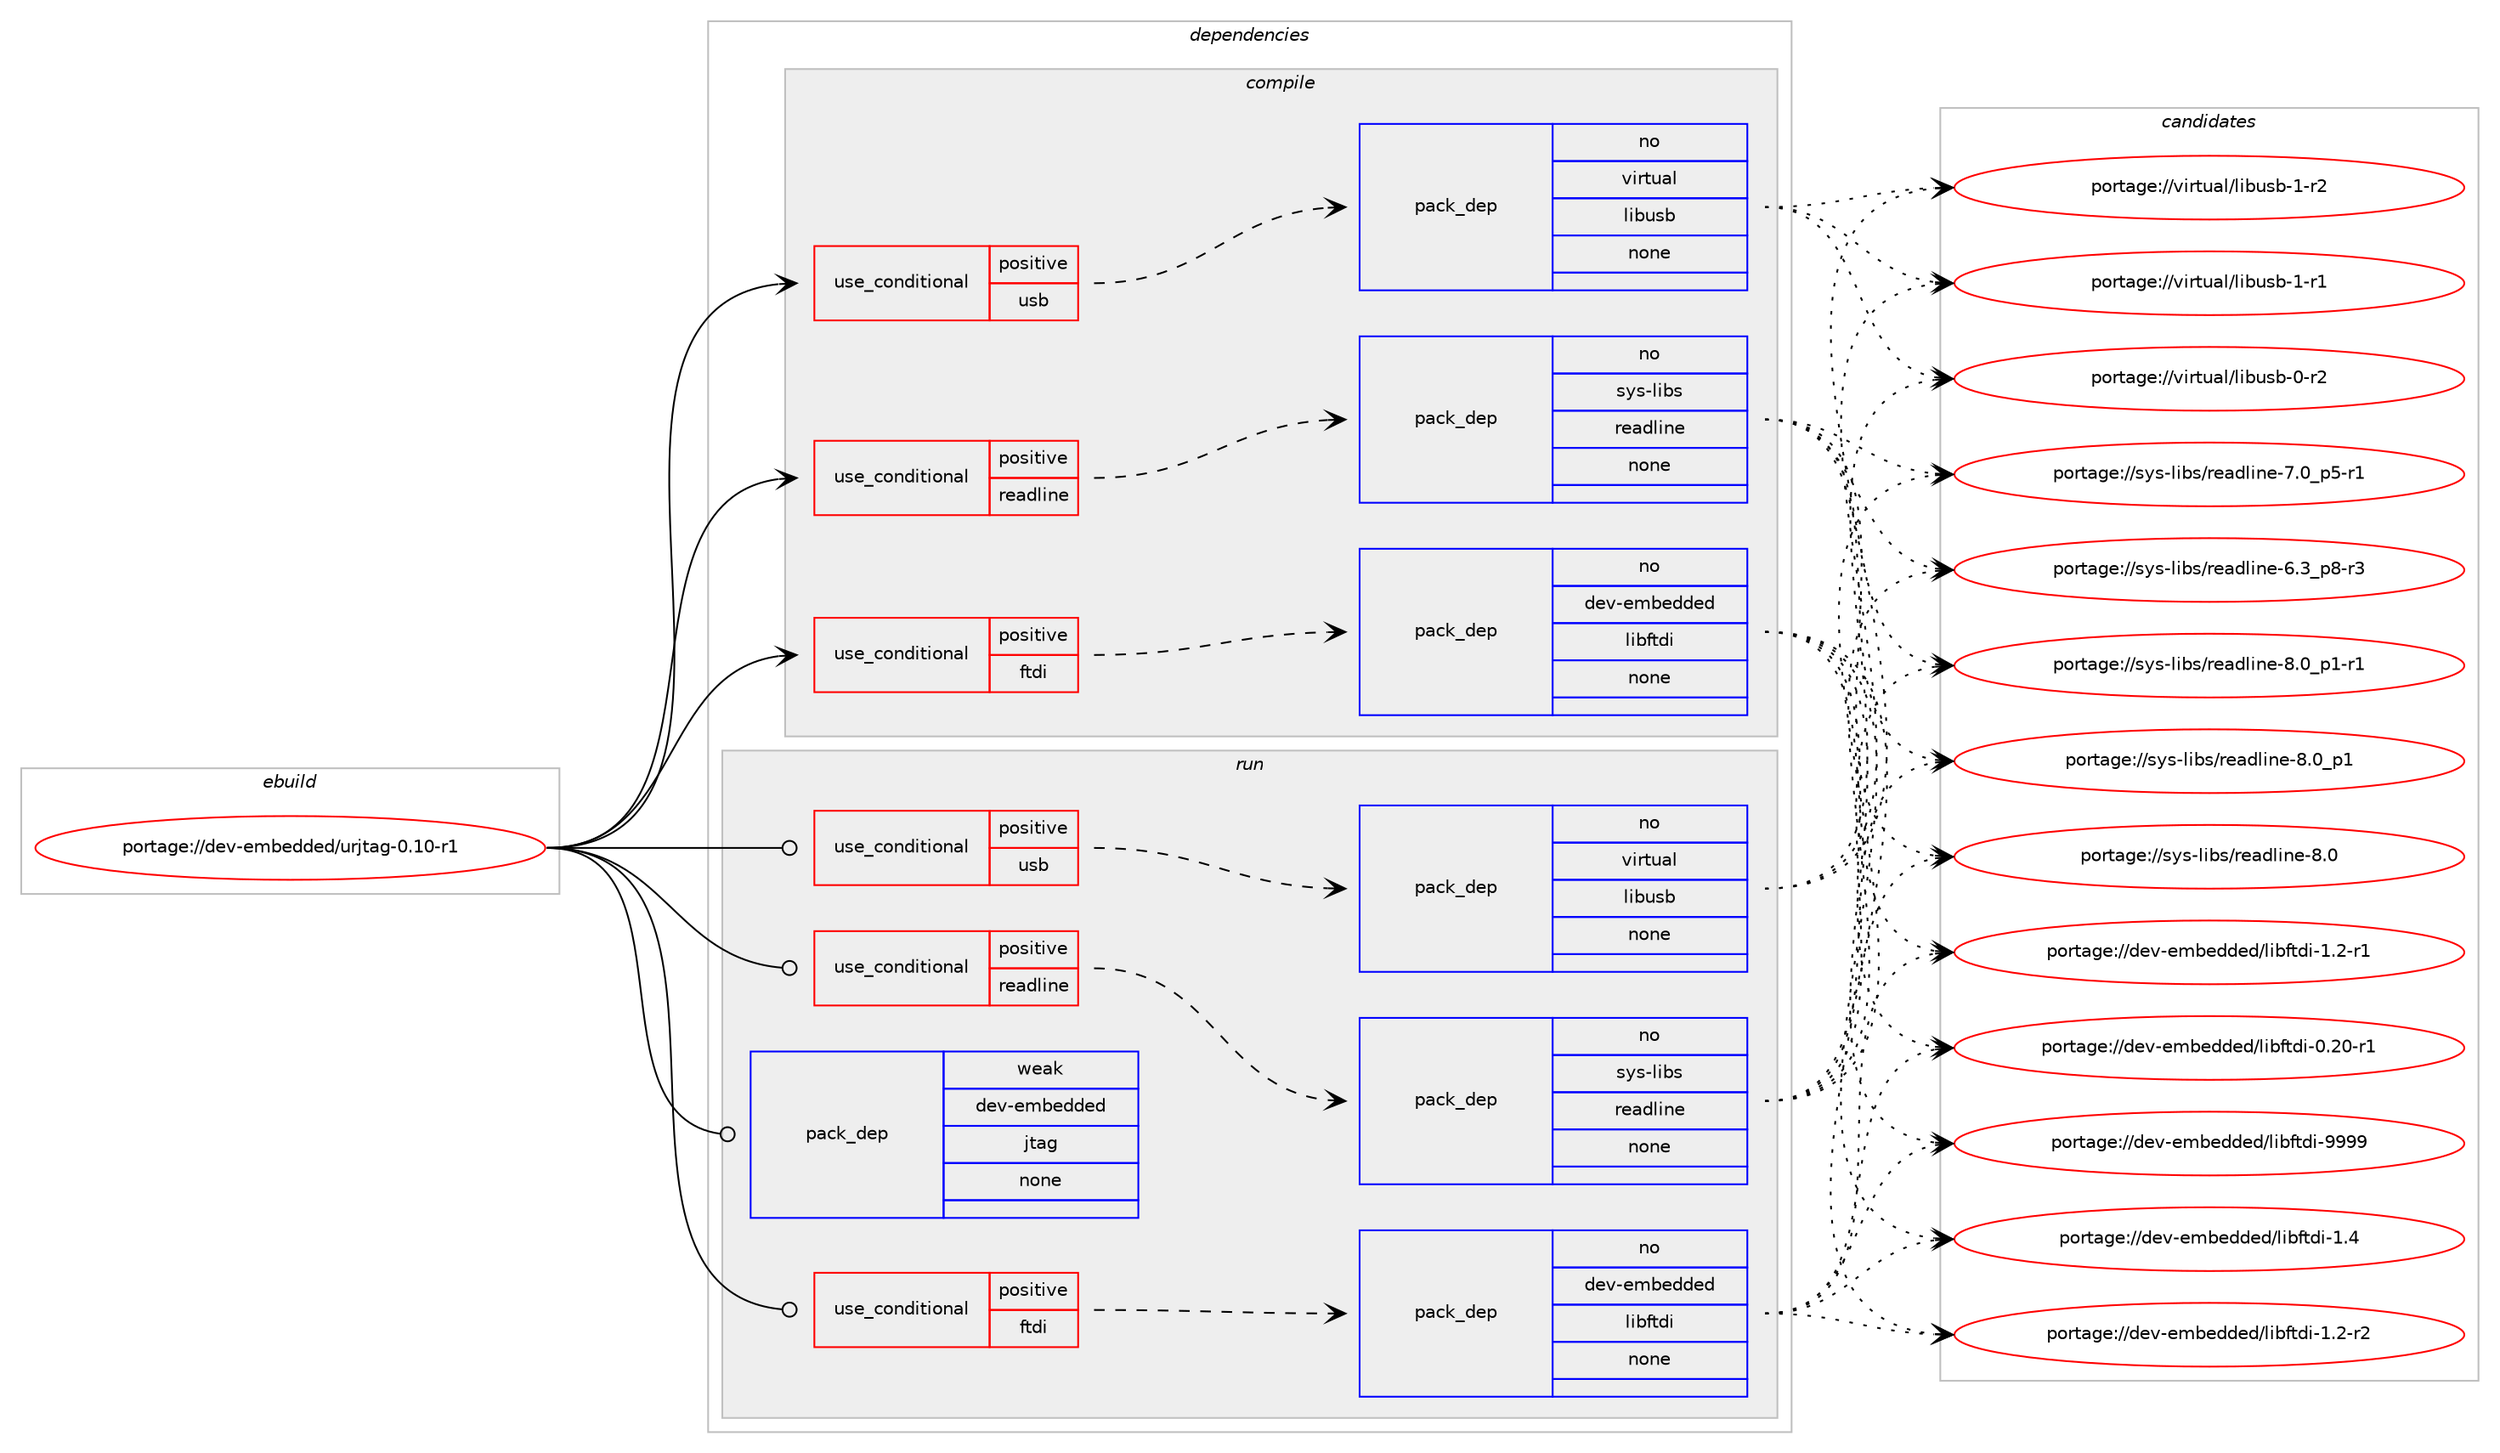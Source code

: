digraph prolog {

# *************
# Graph options
# *************

newrank=true;
concentrate=true;
compound=true;
graph [rankdir=LR,fontname=Helvetica,fontsize=10,ranksep=1.5];#, ranksep=2.5, nodesep=0.2];
edge  [arrowhead=vee];
node  [fontname=Helvetica,fontsize=10];

# **********
# The ebuild
# **********

subgraph cluster_leftcol {
color=gray;
rank=same;
label=<<i>ebuild</i>>;
id [label="portage://dev-embedded/urjtag-0.10-r1", color=red, width=4, href="../dev-embedded/urjtag-0.10-r1.svg"];
}

# ****************
# The dependencies
# ****************

subgraph cluster_midcol {
color=gray;
label=<<i>dependencies</i>>;
subgraph cluster_compile {
fillcolor="#eeeeee";
style=filled;
label=<<i>compile</i>>;
subgraph cond135625 {
dependency575335 [label=<<TABLE BORDER="0" CELLBORDER="1" CELLSPACING="0" CELLPADDING="4"><TR><TD ROWSPAN="3" CELLPADDING="10">use_conditional</TD></TR><TR><TD>positive</TD></TR><TR><TD>ftdi</TD></TR></TABLE>>, shape=none, color=red];
subgraph pack432561 {
dependency575336 [label=<<TABLE BORDER="0" CELLBORDER="1" CELLSPACING="0" CELLPADDING="4" WIDTH="220"><TR><TD ROWSPAN="6" CELLPADDING="30">pack_dep</TD></TR><TR><TD WIDTH="110">no</TD></TR><TR><TD>dev-embedded</TD></TR><TR><TD>libftdi</TD></TR><TR><TD>none</TD></TR><TR><TD></TD></TR></TABLE>>, shape=none, color=blue];
}
dependency575335:e -> dependency575336:w [weight=20,style="dashed",arrowhead="vee"];
}
id:e -> dependency575335:w [weight=20,style="solid",arrowhead="vee"];
subgraph cond135626 {
dependency575337 [label=<<TABLE BORDER="0" CELLBORDER="1" CELLSPACING="0" CELLPADDING="4"><TR><TD ROWSPAN="3" CELLPADDING="10">use_conditional</TD></TR><TR><TD>positive</TD></TR><TR><TD>readline</TD></TR></TABLE>>, shape=none, color=red];
subgraph pack432562 {
dependency575338 [label=<<TABLE BORDER="0" CELLBORDER="1" CELLSPACING="0" CELLPADDING="4" WIDTH="220"><TR><TD ROWSPAN="6" CELLPADDING="30">pack_dep</TD></TR><TR><TD WIDTH="110">no</TD></TR><TR><TD>sys-libs</TD></TR><TR><TD>readline</TD></TR><TR><TD>none</TD></TR><TR><TD></TD></TR></TABLE>>, shape=none, color=blue];
}
dependency575337:e -> dependency575338:w [weight=20,style="dashed",arrowhead="vee"];
}
id:e -> dependency575337:w [weight=20,style="solid",arrowhead="vee"];
subgraph cond135627 {
dependency575339 [label=<<TABLE BORDER="0" CELLBORDER="1" CELLSPACING="0" CELLPADDING="4"><TR><TD ROWSPAN="3" CELLPADDING="10">use_conditional</TD></TR><TR><TD>positive</TD></TR><TR><TD>usb</TD></TR></TABLE>>, shape=none, color=red];
subgraph pack432563 {
dependency575340 [label=<<TABLE BORDER="0" CELLBORDER="1" CELLSPACING="0" CELLPADDING="4" WIDTH="220"><TR><TD ROWSPAN="6" CELLPADDING="30">pack_dep</TD></TR><TR><TD WIDTH="110">no</TD></TR><TR><TD>virtual</TD></TR><TR><TD>libusb</TD></TR><TR><TD>none</TD></TR><TR><TD></TD></TR></TABLE>>, shape=none, color=blue];
}
dependency575339:e -> dependency575340:w [weight=20,style="dashed",arrowhead="vee"];
}
id:e -> dependency575339:w [weight=20,style="solid",arrowhead="vee"];
}
subgraph cluster_compileandrun {
fillcolor="#eeeeee";
style=filled;
label=<<i>compile and run</i>>;
}
subgraph cluster_run {
fillcolor="#eeeeee";
style=filled;
label=<<i>run</i>>;
subgraph cond135628 {
dependency575341 [label=<<TABLE BORDER="0" CELLBORDER="1" CELLSPACING="0" CELLPADDING="4"><TR><TD ROWSPAN="3" CELLPADDING="10">use_conditional</TD></TR><TR><TD>positive</TD></TR><TR><TD>ftdi</TD></TR></TABLE>>, shape=none, color=red];
subgraph pack432564 {
dependency575342 [label=<<TABLE BORDER="0" CELLBORDER="1" CELLSPACING="0" CELLPADDING="4" WIDTH="220"><TR><TD ROWSPAN="6" CELLPADDING="30">pack_dep</TD></TR><TR><TD WIDTH="110">no</TD></TR><TR><TD>dev-embedded</TD></TR><TR><TD>libftdi</TD></TR><TR><TD>none</TD></TR><TR><TD></TD></TR></TABLE>>, shape=none, color=blue];
}
dependency575341:e -> dependency575342:w [weight=20,style="dashed",arrowhead="vee"];
}
id:e -> dependency575341:w [weight=20,style="solid",arrowhead="odot"];
subgraph cond135629 {
dependency575343 [label=<<TABLE BORDER="0" CELLBORDER="1" CELLSPACING="0" CELLPADDING="4"><TR><TD ROWSPAN="3" CELLPADDING="10">use_conditional</TD></TR><TR><TD>positive</TD></TR><TR><TD>readline</TD></TR></TABLE>>, shape=none, color=red];
subgraph pack432565 {
dependency575344 [label=<<TABLE BORDER="0" CELLBORDER="1" CELLSPACING="0" CELLPADDING="4" WIDTH="220"><TR><TD ROWSPAN="6" CELLPADDING="30">pack_dep</TD></TR><TR><TD WIDTH="110">no</TD></TR><TR><TD>sys-libs</TD></TR><TR><TD>readline</TD></TR><TR><TD>none</TD></TR><TR><TD></TD></TR></TABLE>>, shape=none, color=blue];
}
dependency575343:e -> dependency575344:w [weight=20,style="dashed",arrowhead="vee"];
}
id:e -> dependency575343:w [weight=20,style="solid",arrowhead="odot"];
subgraph cond135630 {
dependency575345 [label=<<TABLE BORDER="0" CELLBORDER="1" CELLSPACING="0" CELLPADDING="4"><TR><TD ROWSPAN="3" CELLPADDING="10">use_conditional</TD></TR><TR><TD>positive</TD></TR><TR><TD>usb</TD></TR></TABLE>>, shape=none, color=red];
subgraph pack432566 {
dependency575346 [label=<<TABLE BORDER="0" CELLBORDER="1" CELLSPACING="0" CELLPADDING="4" WIDTH="220"><TR><TD ROWSPAN="6" CELLPADDING="30">pack_dep</TD></TR><TR><TD WIDTH="110">no</TD></TR><TR><TD>virtual</TD></TR><TR><TD>libusb</TD></TR><TR><TD>none</TD></TR><TR><TD></TD></TR></TABLE>>, shape=none, color=blue];
}
dependency575345:e -> dependency575346:w [weight=20,style="dashed",arrowhead="vee"];
}
id:e -> dependency575345:w [weight=20,style="solid",arrowhead="odot"];
subgraph pack432567 {
dependency575347 [label=<<TABLE BORDER="0" CELLBORDER="1" CELLSPACING="0" CELLPADDING="4" WIDTH="220"><TR><TD ROWSPAN="6" CELLPADDING="30">pack_dep</TD></TR><TR><TD WIDTH="110">weak</TD></TR><TR><TD>dev-embedded</TD></TR><TR><TD>jtag</TD></TR><TR><TD>none</TD></TR><TR><TD></TD></TR></TABLE>>, shape=none, color=blue];
}
id:e -> dependency575347:w [weight=20,style="solid",arrowhead="odot"];
}
}

# **************
# The candidates
# **************

subgraph cluster_choices {
rank=same;
color=gray;
label=<<i>candidates</i>>;

subgraph choice432561 {
color=black;
nodesep=1;
choice100101118451011099810110010010110047108105981021161001054557575757 [label="portage://dev-embedded/libftdi-9999", color=red, width=4,href="../dev-embedded/libftdi-9999.svg"];
choice1001011184510110998101100100101100471081059810211610010545494652 [label="portage://dev-embedded/libftdi-1.4", color=red, width=4,href="../dev-embedded/libftdi-1.4.svg"];
choice10010111845101109981011001001011004710810598102116100105454946504511450 [label="portage://dev-embedded/libftdi-1.2-r2", color=red, width=4,href="../dev-embedded/libftdi-1.2-r2.svg"];
choice10010111845101109981011001001011004710810598102116100105454946504511449 [label="portage://dev-embedded/libftdi-1.2-r1", color=red, width=4,href="../dev-embedded/libftdi-1.2-r1.svg"];
choice1001011184510110998101100100101100471081059810211610010545484650484511449 [label="portage://dev-embedded/libftdi-0.20-r1", color=red, width=4,href="../dev-embedded/libftdi-0.20-r1.svg"];
dependency575336:e -> choice100101118451011099810110010010110047108105981021161001054557575757:w [style=dotted,weight="100"];
dependency575336:e -> choice1001011184510110998101100100101100471081059810211610010545494652:w [style=dotted,weight="100"];
dependency575336:e -> choice10010111845101109981011001001011004710810598102116100105454946504511450:w [style=dotted,weight="100"];
dependency575336:e -> choice10010111845101109981011001001011004710810598102116100105454946504511449:w [style=dotted,weight="100"];
dependency575336:e -> choice1001011184510110998101100100101100471081059810211610010545484650484511449:w [style=dotted,weight="100"];
}
subgraph choice432562 {
color=black;
nodesep=1;
choice115121115451081059811547114101971001081051101014556464895112494511449 [label="portage://sys-libs/readline-8.0_p1-r1", color=red, width=4,href="../sys-libs/readline-8.0_p1-r1.svg"];
choice11512111545108105981154711410197100108105110101455646489511249 [label="portage://sys-libs/readline-8.0_p1", color=red, width=4,href="../sys-libs/readline-8.0_p1.svg"];
choice1151211154510810598115471141019710010810511010145564648 [label="portage://sys-libs/readline-8.0", color=red, width=4,href="../sys-libs/readline-8.0.svg"];
choice115121115451081059811547114101971001081051101014555464895112534511449 [label="portage://sys-libs/readline-7.0_p5-r1", color=red, width=4,href="../sys-libs/readline-7.0_p5-r1.svg"];
choice115121115451081059811547114101971001081051101014554465195112564511451 [label="portage://sys-libs/readline-6.3_p8-r3", color=red, width=4,href="../sys-libs/readline-6.3_p8-r3.svg"];
dependency575338:e -> choice115121115451081059811547114101971001081051101014556464895112494511449:w [style=dotted,weight="100"];
dependency575338:e -> choice11512111545108105981154711410197100108105110101455646489511249:w [style=dotted,weight="100"];
dependency575338:e -> choice1151211154510810598115471141019710010810511010145564648:w [style=dotted,weight="100"];
dependency575338:e -> choice115121115451081059811547114101971001081051101014555464895112534511449:w [style=dotted,weight="100"];
dependency575338:e -> choice115121115451081059811547114101971001081051101014554465195112564511451:w [style=dotted,weight="100"];
}
subgraph choice432563 {
color=black;
nodesep=1;
choice1181051141161179710847108105981171159845494511450 [label="portage://virtual/libusb-1-r2", color=red, width=4,href="../virtual/libusb-1-r2.svg"];
choice1181051141161179710847108105981171159845494511449 [label="portage://virtual/libusb-1-r1", color=red, width=4,href="../virtual/libusb-1-r1.svg"];
choice1181051141161179710847108105981171159845484511450 [label="portage://virtual/libusb-0-r2", color=red, width=4,href="../virtual/libusb-0-r2.svg"];
dependency575340:e -> choice1181051141161179710847108105981171159845494511450:w [style=dotted,weight="100"];
dependency575340:e -> choice1181051141161179710847108105981171159845494511449:w [style=dotted,weight="100"];
dependency575340:e -> choice1181051141161179710847108105981171159845484511450:w [style=dotted,weight="100"];
}
subgraph choice432564 {
color=black;
nodesep=1;
choice100101118451011099810110010010110047108105981021161001054557575757 [label="portage://dev-embedded/libftdi-9999", color=red, width=4,href="../dev-embedded/libftdi-9999.svg"];
choice1001011184510110998101100100101100471081059810211610010545494652 [label="portage://dev-embedded/libftdi-1.4", color=red, width=4,href="../dev-embedded/libftdi-1.4.svg"];
choice10010111845101109981011001001011004710810598102116100105454946504511450 [label="portage://dev-embedded/libftdi-1.2-r2", color=red, width=4,href="../dev-embedded/libftdi-1.2-r2.svg"];
choice10010111845101109981011001001011004710810598102116100105454946504511449 [label="portage://dev-embedded/libftdi-1.2-r1", color=red, width=4,href="../dev-embedded/libftdi-1.2-r1.svg"];
choice1001011184510110998101100100101100471081059810211610010545484650484511449 [label="portage://dev-embedded/libftdi-0.20-r1", color=red, width=4,href="../dev-embedded/libftdi-0.20-r1.svg"];
dependency575342:e -> choice100101118451011099810110010010110047108105981021161001054557575757:w [style=dotted,weight="100"];
dependency575342:e -> choice1001011184510110998101100100101100471081059810211610010545494652:w [style=dotted,weight="100"];
dependency575342:e -> choice10010111845101109981011001001011004710810598102116100105454946504511450:w [style=dotted,weight="100"];
dependency575342:e -> choice10010111845101109981011001001011004710810598102116100105454946504511449:w [style=dotted,weight="100"];
dependency575342:e -> choice1001011184510110998101100100101100471081059810211610010545484650484511449:w [style=dotted,weight="100"];
}
subgraph choice432565 {
color=black;
nodesep=1;
choice115121115451081059811547114101971001081051101014556464895112494511449 [label="portage://sys-libs/readline-8.0_p1-r1", color=red, width=4,href="../sys-libs/readline-8.0_p1-r1.svg"];
choice11512111545108105981154711410197100108105110101455646489511249 [label="portage://sys-libs/readline-8.0_p1", color=red, width=4,href="../sys-libs/readline-8.0_p1.svg"];
choice1151211154510810598115471141019710010810511010145564648 [label="portage://sys-libs/readline-8.0", color=red, width=4,href="../sys-libs/readline-8.0.svg"];
choice115121115451081059811547114101971001081051101014555464895112534511449 [label="portage://sys-libs/readline-7.0_p5-r1", color=red, width=4,href="../sys-libs/readline-7.0_p5-r1.svg"];
choice115121115451081059811547114101971001081051101014554465195112564511451 [label="portage://sys-libs/readline-6.3_p8-r3", color=red, width=4,href="../sys-libs/readline-6.3_p8-r3.svg"];
dependency575344:e -> choice115121115451081059811547114101971001081051101014556464895112494511449:w [style=dotted,weight="100"];
dependency575344:e -> choice11512111545108105981154711410197100108105110101455646489511249:w [style=dotted,weight="100"];
dependency575344:e -> choice1151211154510810598115471141019710010810511010145564648:w [style=dotted,weight="100"];
dependency575344:e -> choice115121115451081059811547114101971001081051101014555464895112534511449:w [style=dotted,weight="100"];
dependency575344:e -> choice115121115451081059811547114101971001081051101014554465195112564511451:w [style=dotted,weight="100"];
}
subgraph choice432566 {
color=black;
nodesep=1;
choice1181051141161179710847108105981171159845494511450 [label="portage://virtual/libusb-1-r2", color=red, width=4,href="../virtual/libusb-1-r2.svg"];
choice1181051141161179710847108105981171159845494511449 [label="portage://virtual/libusb-1-r1", color=red, width=4,href="../virtual/libusb-1-r1.svg"];
choice1181051141161179710847108105981171159845484511450 [label="portage://virtual/libusb-0-r2", color=red, width=4,href="../virtual/libusb-0-r2.svg"];
dependency575346:e -> choice1181051141161179710847108105981171159845494511450:w [style=dotted,weight="100"];
dependency575346:e -> choice1181051141161179710847108105981171159845494511449:w [style=dotted,weight="100"];
dependency575346:e -> choice1181051141161179710847108105981171159845484511450:w [style=dotted,weight="100"];
}
subgraph choice432567 {
color=black;
nodesep=1;
}
}

}
